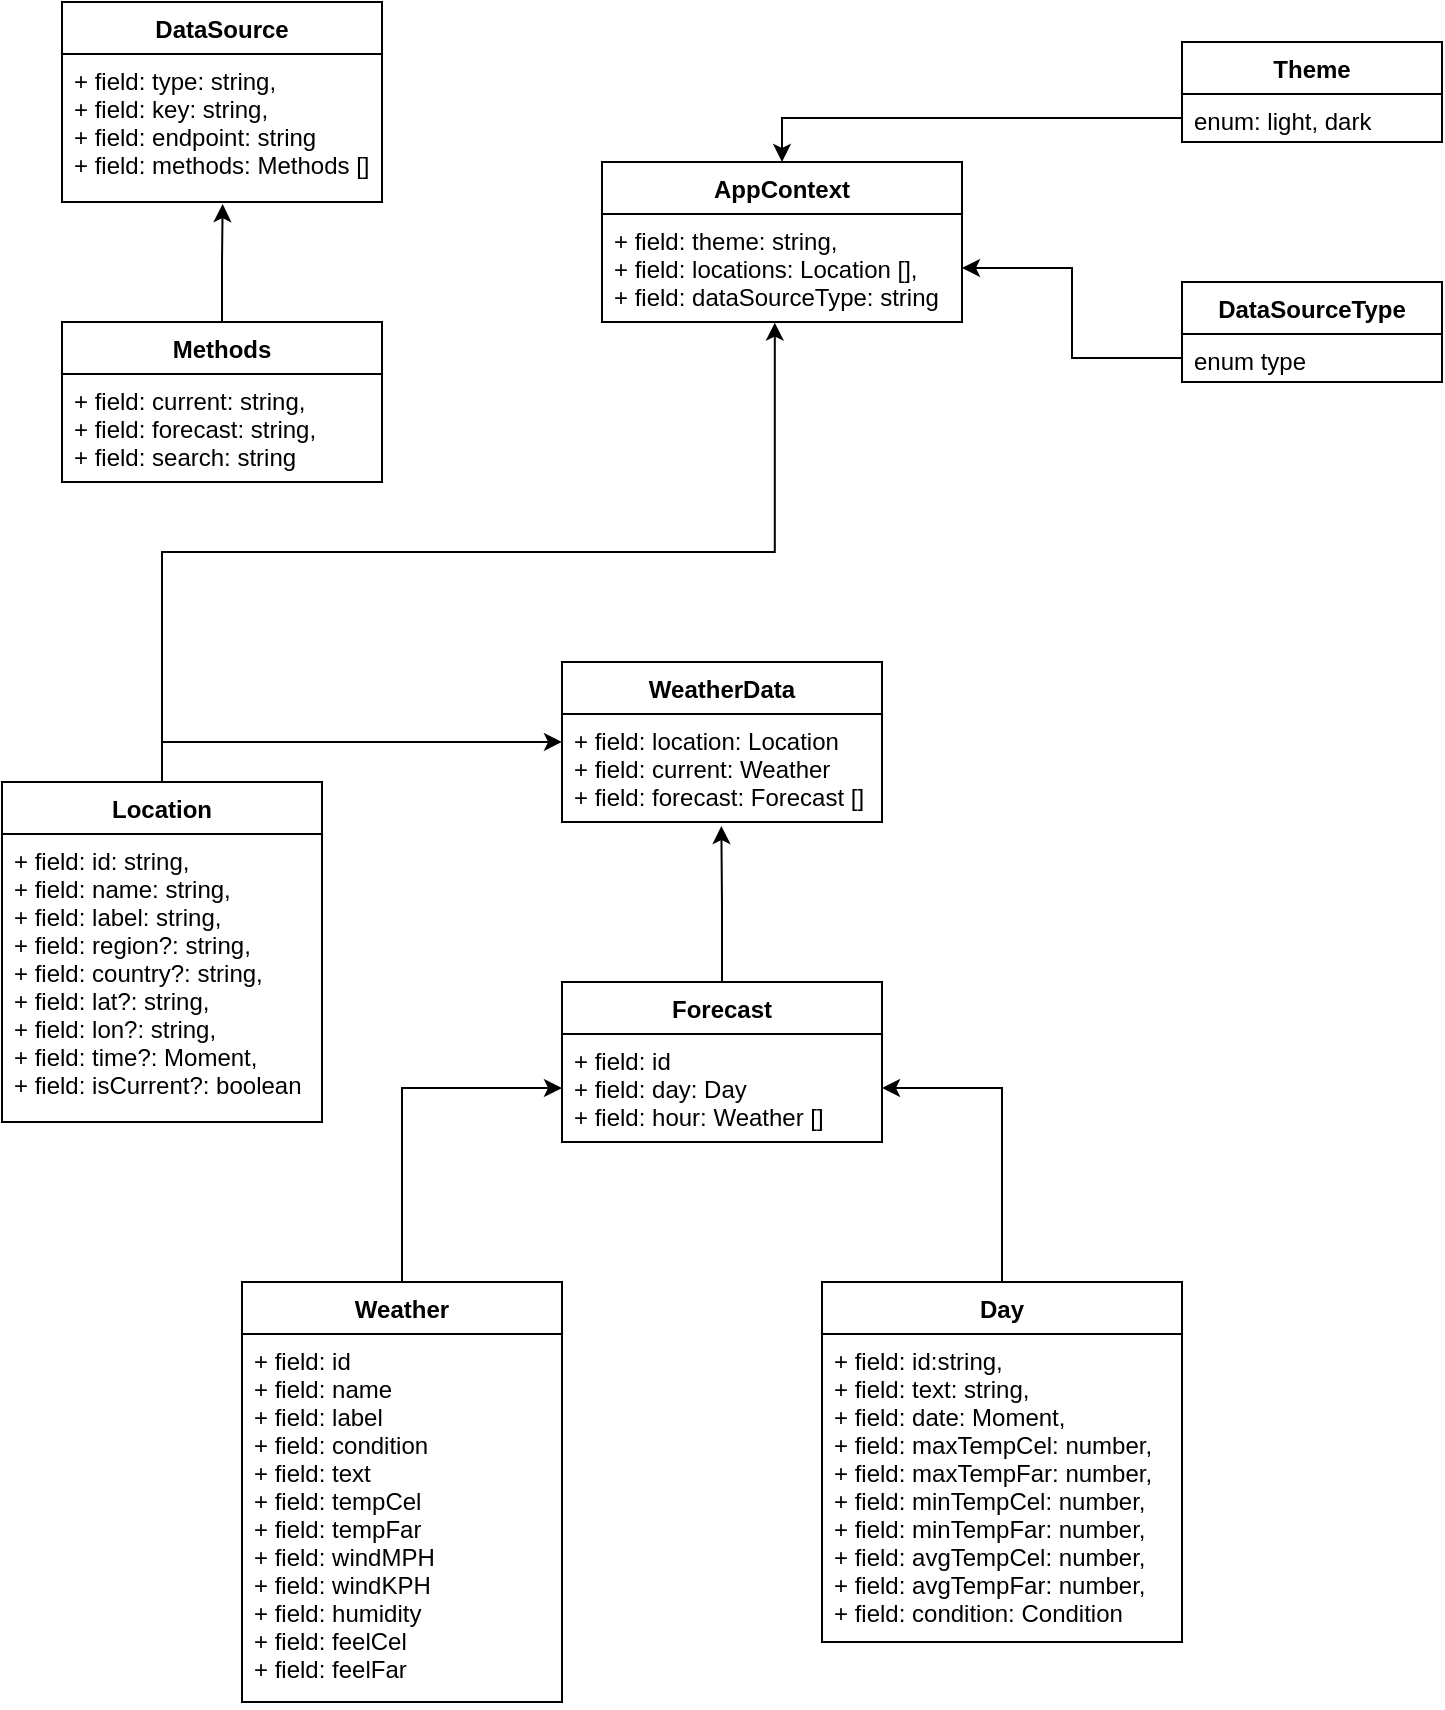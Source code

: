 <mxfile version="20.4.0" type="device"><diagram id="kANxN4qB-w8_YZ0_xfV5" name="Page-1"><mxGraphModel dx="717" dy="1551" grid="1" gridSize="10" guides="1" tooltips="1" connect="1" arrows="1" fold="1" page="1" pageScale="1" pageWidth="850" pageHeight="1100" math="0" shadow="0"><root><mxCell id="0"/><mxCell id="1" parent="0"/><mxCell id="jlXHJ8LAdQb4R1YSK0u_-66" style="edgeStyle=orthogonalEdgeStyle;rounded=0;orthogonalLoop=1;jettySize=auto;html=1;exitX=0.5;exitY=0;exitDx=0;exitDy=0;entryX=0;entryY=0.5;entryDx=0;entryDy=0;" edge="1" parent="1" source="jlXHJ8LAdQb4R1YSK0u_-1" target="jlXHJ8LAdQb4R1YSK0u_-57"><mxGeometry relative="1" as="geometry"/></mxCell><mxCell id="jlXHJ8LAdQb4R1YSK0u_-1" value="Weather" style="swimlane;fontStyle=1;align=center;verticalAlign=top;childLayout=stackLayout;horizontal=1;startSize=26;horizontalStack=0;resizeParent=1;resizeParentMax=0;resizeLast=0;collapsible=1;marginBottom=0;" vertex="1" parent="1"><mxGeometry x="150" y="200" width="160" height="210" as="geometry"/></mxCell><mxCell id="jlXHJ8LAdQb4R1YSK0u_-2" value="+ field: id&#10;+ field: name&#10;+ field: label&#10;+ field: condition&#10;+ field: text&#10;+ field: tempCel&#10;+ field: tempFar&#10;+ field: windMPH&#10;+ field: windKPH&#10;+ field: humidity&#10;+ field: feelCel&#10;+ field: feelFar" style="text;strokeColor=none;fillColor=none;align=left;verticalAlign=top;spacingLeft=4;spacingRight=4;overflow=hidden;rotatable=0;points=[[0,0.5],[1,0.5]];portConstraint=eastwest;" vertex="1" parent="jlXHJ8LAdQb4R1YSK0u_-1"><mxGeometry y="26" width="160" height="184" as="geometry"/></mxCell><mxCell id="jlXHJ8LAdQb4R1YSK0u_-60" style="edgeStyle=orthogonalEdgeStyle;rounded=0;orthogonalLoop=1;jettySize=auto;html=1;exitX=0.5;exitY=0;exitDx=0;exitDy=0;entryX=0;entryY=0.259;entryDx=0;entryDy=0;entryPerimeter=0;" edge="1" parent="1" source="jlXHJ8LAdQb4R1YSK0u_-50" target="jlXHJ8LAdQb4R1YSK0u_-55"><mxGeometry relative="1" as="geometry"/></mxCell><mxCell id="jlXHJ8LAdQb4R1YSK0u_-75" style="edgeStyle=orthogonalEdgeStyle;rounded=0;orthogonalLoop=1;jettySize=auto;html=1;entryX=0.48;entryY=1.006;entryDx=0;entryDy=0;entryPerimeter=0;" edge="1" parent="1" source="jlXHJ8LAdQb4R1YSK0u_-50" target="jlXHJ8LAdQb4R1YSK0u_-74"><mxGeometry relative="1" as="geometry"/></mxCell><mxCell id="jlXHJ8LAdQb4R1YSK0u_-50" value="Location" style="swimlane;fontStyle=1;align=center;verticalAlign=top;childLayout=stackLayout;horizontal=1;startSize=26;horizontalStack=0;resizeParent=1;resizeParentMax=0;resizeLast=0;collapsible=1;marginBottom=0;" vertex="1" parent="1"><mxGeometry x="30" y="-50" width="160" height="170" as="geometry"/></mxCell><mxCell id="jlXHJ8LAdQb4R1YSK0u_-51" value="+ field: id: string,&#10;+ field: name: string,&#10;+ field: label: string,&#10;+ field: region?: string,&#10;+ field: country?: string,&#10;+ field: lat?: string,&#10;+ field: lon?: string,&#10;+ field: time?: Moment,&#10;+ field: isCurrent?: boolean" style="text;strokeColor=none;fillColor=none;align=left;verticalAlign=top;spacingLeft=4;spacingRight=4;overflow=hidden;rotatable=0;points=[[0,0.5],[1,0.5]];portConstraint=eastwest;" vertex="1" parent="jlXHJ8LAdQb4R1YSK0u_-50"><mxGeometry y="26" width="160" height="144" as="geometry"/></mxCell><mxCell id="jlXHJ8LAdQb4R1YSK0u_-67" style="edgeStyle=orthogonalEdgeStyle;rounded=0;orthogonalLoop=1;jettySize=auto;html=1;exitX=0.5;exitY=0;exitDx=0;exitDy=0;entryX=1;entryY=0.5;entryDx=0;entryDy=0;" edge="1" parent="1" source="jlXHJ8LAdQb4R1YSK0u_-52" target="jlXHJ8LAdQb4R1YSK0u_-57"><mxGeometry relative="1" as="geometry"/></mxCell><mxCell id="jlXHJ8LAdQb4R1YSK0u_-52" value="Day" style="swimlane;fontStyle=1;align=center;verticalAlign=top;childLayout=stackLayout;horizontal=1;startSize=26;horizontalStack=0;resizeParent=1;resizeParentMax=0;resizeLast=0;collapsible=1;marginBottom=0;" vertex="1" parent="1"><mxGeometry x="440" y="200" width="180" height="180" as="geometry"/></mxCell><mxCell id="jlXHJ8LAdQb4R1YSK0u_-53" value="+ field: id:string,&#10;+ field: text: string,&#10;+ field: date: Moment,&#10;+ field: maxTempCel: number,&#10;+ field: maxTempFar: number,&#10;+ field: minTempCel: number,&#10;+ field: minTempFar: number,&#10;+ field: avgTempCel: number,&#10;+ field: avgTempFar: number,&#10;+ field: condition: Condition" style="text;strokeColor=none;fillColor=none;align=left;verticalAlign=top;spacingLeft=4;spacingRight=4;overflow=hidden;rotatable=0;points=[[0,0.5],[1,0.5]];portConstraint=eastwest;" vertex="1" parent="jlXHJ8LAdQb4R1YSK0u_-52"><mxGeometry y="26" width="180" height="154" as="geometry"/></mxCell><mxCell id="jlXHJ8LAdQb4R1YSK0u_-54" value="WeatherData" style="swimlane;fontStyle=1;align=center;verticalAlign=top;childLayout=stackLayout;horizontal=1;startSize=26;horizontalStack=0;resizeParent=1;resizeParentMax=0;resizeLast=0;collapsible=1;marginBottom=0;" vertex="1" parent="1"><mxGeometry x="310" y="-110" width="160" height="80" as="geometry"/></mxCell><mxCell id="jlXHJ8LAdQb4R1YSK0u_-55" value="+ field: location: Location&#10;+ field: current: Weather&#10;+ field: forecast: Forecast []" style="text;strokeColor=none;fillColor=none;align=left;verticalAlign=top;spacingLeft=4;spacingRight=4;overflow=hidden;rotatable=0;points=[[0,0.5],[1,0.5]];portConstraint=eastwest;" vertex="1" parent="jlXHJ8LAdQb4R1YSK0u_-54"><mxGeometry y="26" width="160" height="54" as="geometry"/></mxCell><mxCell id="jlXHJ8LAdQb4R1YSK0u_-63" value="" style="edgeStyle=orthogonalEdgeStyle;rounded=0;orthogonalLoop=1;jettySize=auto;html=1;entryX=0.49;entryY=0.1;entryDx=0;entryDy=0;entryPerimeter=0;" edge="1" parent="1" source="jlXHJ8LAdQb4R1YSK0u_-56"><mxGeometry relative="1" as="geometry"><mxPoint x="389.672" y="-28" as="targetPoint"/></mxGeometry></mxCell><mxCell id="jlXHJ8LAdQb4R1YSK0u_-56" value="Forecast" style="swimlane;fontStyle=1;align=center;verticalAlign=top;childLayout=stackLayout;horizontal=1;startSize=26;horizontalStack=0;resizeParent=1;resizeParentMax=0;resizeLast=0;collapsible=1;marginBottom=0;" vertex="1" parent="1"><mxGeometry x="310" y="50" width="160" height="80" as="geometry"/></mxCell><mxCell id="jlXHJ8LAdQb4R1YSK0u_-57" value="+ field: id&#10;+ field: day: Day&#10;+ field: hour: Weather []" style="text;strokeColor=none;fillColor=none;align=left;verticalAlign=top;spacingLeft=4;spacingRight=4;overflow=hidden;rotatable=0;points=[[0,0.5],[1,0.5]];portConstraint=eastwest;" vertex="1" parent="jlXHJ8LAdQb4R1YSK0u_-56"><mxGeometry y="26" width="160" height="54" as="geometry"/></mxCell><mxCell id="jlXHJ8LAdQb4R1YSK0u_-68" value="DataSource" style="swimlane;fontStyle=1;align=center;verticalAlign=top;childLayout=stackLayout;horizontal=1;startSize=26;horizontalStack=0;resizeParent=1;resizeParentMax=0;resizeLast=0;collapsible=1;marginBottom=0;" vertex="1" parent="1"><mxGeometry x="60" y="-440" width="160" height="100" as="geometry"/></mxCell><mxCell id="jlXHJ8LAdQb4R1YSK0u_-69" value="+ field: type: string,&#10;+ field: key: string,&#10;+ field: endpoint: string&#10;+ field: methods: Methods []" style="text;strokeColor=none;fillColor=none;align=left;verticalAlign=top;spacingLeft=4;spacingRight=4;overflow=hidden;rotatable=0;points=[[0,0.5],[1,0.5]];portConstraint=eastwest;" vertex="1" parent="jlXHJ8LAdQb4R1YSK0u_-68"><mxGeometry y="26" width="160" height="74" as="geometry"/></mxCell><mxCell id="jlXHJ8LAdQb4R1YSK0u_-72" style="edgeStyle=orthogonalEdgeStyle;rounded=0;orthogonalLoop=1;jettySize=auto;html=1;exitX=0.5;exitY=0;exitDx=0;exitDy=0;entryX=0.502;entryY=1.014;entryDx=0;entryDy=0;entryPerimeter=0;" edge="1" parent="1" source="jlXHJ8LAdQb4R1YSK0u_-70" target="jlXHJ8LAdQb4R1YSK0u_-69"><mxGeometry relative="1" as="geometry"/></mxCell><mxCell id="jlXHJ8LAdQb4R1YSK0u_-70" value="Methods" style="swimlane;fontStyle=1;align=center;verticalAlign=top;childLayout=stackLayout;horizontal=1;startSize=26;horizontalStack=0;resizeParent=1;resizeParentMax=0;resizeLast=0;collapsible=1;marginBottom=0;" vertex="1" parent="1"><mxGeometry x="60" y="-280" width="160" height="80" as="geometry"/></mxCell><mxCell id="jlXHJ8LAdQb4R1YSK0u_-71" value="+ field: current: string,&#10;+ field: forecast: string,&#10;+ field: search: string" style="text;strokeColor=none;fillColor=none;align=left;verticalAlign=top;spacingLeft=4;spacingRight=4;overflow=hidden;rotatable=0;points=[[0,0.5],[1,0.5]];portConstraint=eastwest;" vertex="1" parent="jlXHJ8LAdQb4R1YSK0u_-70"><mxGeometry y="26" width="160" height="54" as="geometry"/></mxCell><mxCell id="jlXHJ8LAdQb4R1YSK0u_-73" value="AppContext" style="swimlane;fontStyle=1;align=center;verticalAlign=top;childLayout=stackLayout;horizontal=1;startSize=26;horizontalStack=0;resizeParent=1;resizeParentMax=0;resizeLast=0;collapsible=1;marginBottom=0;" vertex="1" parent="1"><mxGeometry x="330" y="-360" width="180" height="80" as="geometry"/></mxCell><mxCell id="jlXHJ8LAdQb4R1YSK0u_-74" value="+ field: theme: string,&#10;+ field: locations: Location [],&#10;+ field: dataSourceType: string" style="text;strokeColor=none;fillColor=none;align=left;verticalAlign=top;spacingLeft=4;spacingRight=4;overflow=hidden;rotatable=0;points=[[0,0.5],[1,0.5]];portConstraint=eastwest;" vertex="1" parent="jlXHJ8LAdQb4R1YSK0u_-73"><mxGeometry y="26" width="180" height="54" as="geometry"/></mxCell><mxCell id="jlXHJ8LAdQb4R1YSK0u_-76" value="Theme" style="swimlane;fontStyle=1;align=center;verticalAlign=top;childLayout=stackLayout;horizontal=1;startSize=26;horizontalStack=0;resizeParent=1;resizeParentMax=0;resizeLast=0;collapsible=1;marginBottom=0;" vertex="1" parent="1"><mxGeometry x="620" y="-420" width="130" height="50" as="geometry"/></mxCell><mxCell id="jlXHJ8LAdQb4R1YSK0u_-77" value="enum: light, dark" style="text;strokeColor=none;fillColor=none;align=left;verticalAlign=top;spacingLeft=4;spacingRight=4;overflow=hidden;rotatable=0;points=[[0,0.5],[1,0.5]];portConstraint=eastwest;" vertex="1" parent="jlXHJ8LAdQb4R1YSK0u_-76"><mxGeometry y="26" width="130" height="24" as="geometry"/></mxCell><mxCell id="jlXHJ8LAdQb4R1YSK0u_-78" value="DataSourceType" style="swimlane;fontStyle=1;align=center;verticalAlign=top;childLayout=stackLayout;horizontal=1;startSize=26;horizontalStack=0;resizeParent=1;resizeParentMax=0;resizeLast=0;collapsible=1;marginBottom=0;" vertex="1" parent="1"><mxGeometry x="620" y="-300" width="130" height="50" as="geometry"/></mxCell><mxCell id="jlXHJ8LAdQb4R1YSK0u_-79" value="enum type" style="text;strokeColor=none;fillColor=none;align=left;verticalAlign=top;spacingLeft=4;spacingRight=4;overflow=hidden;rotatable=0;points=[[0,0.5],[1,0.5]];portConstraint=eastwest;" vertex="1" parent="jlXHJ8LAdQb4R1YSK0u_-78"><mxGeometry y="26" width="130" height="24" as="geometry"/></mxCell><mxCell id="jlXHJ8LAdQb4R1YSK0u_-80" style="edgeStyle=orthogonalEdgeStyle;rounded=0;orthogonalLoop=1;jettySize=auto;html=1;entryX=0.5;entryY=0;entryDx=0;entryDy=0;" edge="1" parent="1" source="jlXHJ8LAdQb4R1YSK0u_-77" target="jlXHJ8LAdQb4R1YSK0u_-73"><mxGeometry relative="1" as="geometry"><mxPoint x="510" y="-318" as="targetPoint"/></mxGeometry></mxCell><mxCell id="jlXHJ8LAdQb4R1YSK0u_-81" style="edgeStyle=orthogonalEdgeStyle;rounded=0;orthogonalLoop=1;jettySize=auto;html=1;entryX=1;entryY=0.5;entryDx=0;entryDy=0;" edge="1" parent="1" source="jlXHJ8LAdQb4R1YSK0u_-79" target="jlXHJ8LAdQb4R1YSK0u_-74"><mxGeometry relative="1" as="geometry"><mxPoint x="520" y="-310" as="targetPoint"/></mxGeometry></mxCell></root></mxGraphModel></diagram></mxfile>